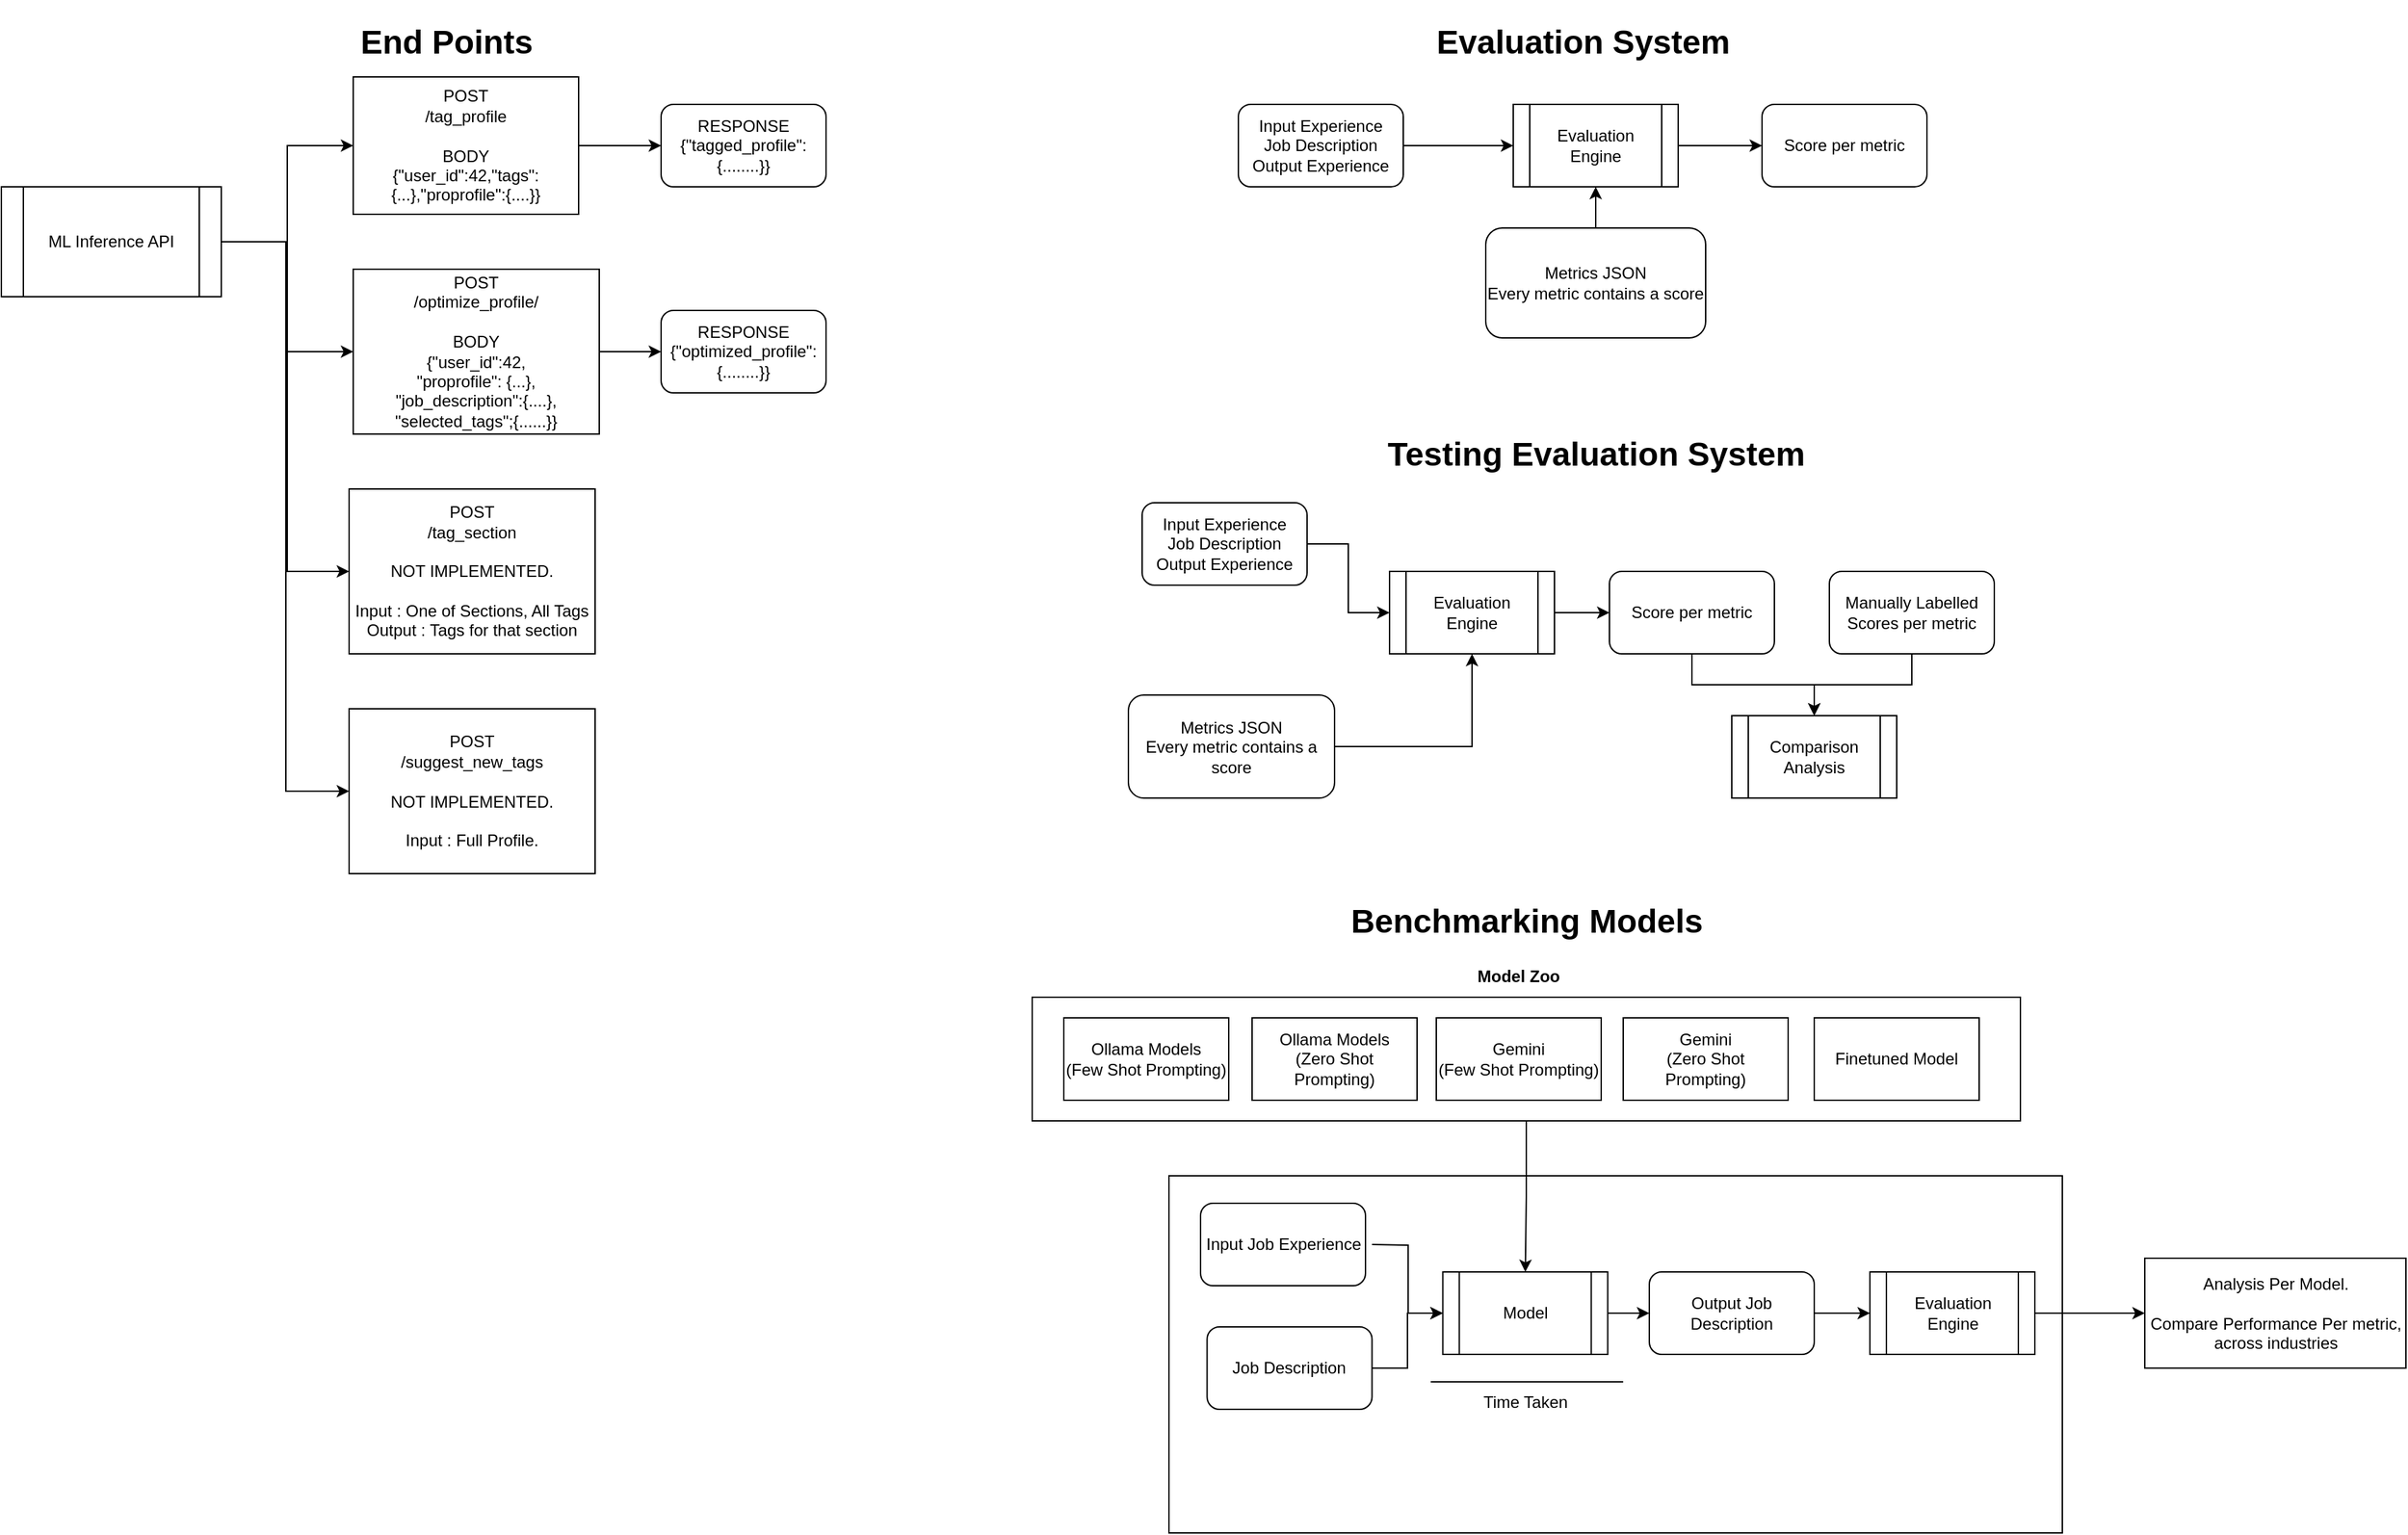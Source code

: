 <mxfile version="26.2.14">
  <diagram name="Page-1" id="Rc3s0BRqiITv8N8nPfR5">
    <mxGraphModel dx="970" dy="503" grid="1" gridSize="10" guides="1" tooltips="1" connect="1" arrows="1" fold="1" page="1" pageScale="1" pageWidth="827" pageHeight="1169" math="0" shadow="0">
      <root>
        <mxCell id="0" />
        <mxCell id="1" parent="0" />
        <mxCell id="SC9cyZY3klM1m1NmlQsm-56" value="" style="rounded=0;whiteSpace=wrap;html=1;" parent="1" vertex="1">
          <mxGeometry x="939.5" y="880" width="650" height="260" as="geometry" />
        </mxCell>
        <mxCell id="fd7VVPAdmDBcDg8gATgO-1" value="&lt;h1&gt;End Points&lt;/h1&gt;" style="text;html=1;align=center;verticalAlign=middle;whiteSpace=wrap;rounded=0;" parent="1" vertex="1">
          <mxGeometry x="306" y="40" width="216" height="30" as="geometry" />
        </mxCell>
        <mxCell id="fd7VVPAdmDBcDg8gATgO-7" style="edgeStyle=orthogonalEdgeStyle;rounded=0;orthogonalLoop=1;jettySize=auto;html=1;entryX=0;entryY=0.5;entryDx=0;entryDy=0;" parent="1" source="fd7VVPAdmDBcDg8gATgO-2" target="fd7VVPAdmDBcDg8gATgO-5" edge="1">
          <mxGeometry relative="1" as="geometry" />
        </mxCell>
        <mxCell id="fd7VVPAdmDBcDg8gATgO-8" style="edgeStyle=orthogonalEdgeStyle;rounded=0;orthogonalLoop=1;jettySize=auto;html=1;" parent="1" source="fd7VVPAdmDBcDg8gATgO-2" target="fd7VVPAdmDBcDg8gATgO-3" edge="1">
          <mxGeometry relative="1" as="geometry" />
        </mxCell>
        <mxCell id="SC9cyZY3klM1m1NmlQsm-2" style="edgeStyle=orthogonalEdgeStyle;rounded=0;orthogonalLoop=1;jettySize=auto;html=1;" parent="1" target="SC9cyZY3klM1m1NmlQsm-1" edge="1">
          <mxGeometry relative="1" as="geometry">
            <mxPoint x="248" y="200" as="sourcePoint" />
            <mxPoint x="341" y="440" as="targetPoint" />
            <Array as="points">
              <mxPoint x="298" y="200" />
              <mxPoint x="298" y="440" />
            </Array>
          </mxGeometry>
        </mxCell>
        <mxCell id="SC9cyZY3klM1m1NmlQsm-4" style="edgeStyle=orthogonalEdgeStyle;rounded=0;orthogonalLoop=1;jettySize=auto;html=1;entryX=0;entryY=0.5;entryDx=0;entryDy=0;" parent="1" source="fd7VVPAdmDBcDg8gATgO-2" target="SC9cyZY3klM1m1NmlQsm-3" edge="1">
          <mxGeometry relative="1" as="geometry">
            <Array as="points">
              <mxPoint x="297" y="200" />
              <mxPoint x="297" y="600" />
            </Array>
          </mxGeometry>
        </mxCell>
        <mxCell id="fd7VVPAdmDBcDg8gATgO-2" value="ML Inference API" style="shape=process;whiteSpace=wrap;html=1;backgroundOutline=1;" parent="1" vertex="1">
          <mxGeometry x="90" y="160" width="160" height="80" as="geometry" />
        </mxCell>
        <mxCell id="fd7VVPAdmDBcDg8gATgO-9" value="" style="edgeStyle=orthogonalEdgeStyle;rounded=0;orthogonalLoop=1;jettySize=auto;html=1;" parent="1" source="fd7VVPAdmDBcDg8gATgO-3" target="fd7VVPAdmDBcDg8gATgO-4" edge="1">
          <mxGeometry relative="1" as="geometry" />
        </mxCell>
        <mxCell id="fd7VVPAdmDBcDg8gATgO-3" value="POST&lt;div&gt;/tag_profile&lt;/div&gt;&lt;div&gt;&lt;br&gt;&lt;/div&gt;&lt;div&gt;BODY&lt;/div&gt;&lt;div&gt;{&quot;user_id&quot;:42,&quot;tags&quot;:{...},&quot;proprofile&quot;:{....}}&lt;/div&gt;" style="rounded=0;whiteSpace=wrap;html=1;" parent="1" vertex="1">
          <mxGeometry x="346" y="80" width="164" height="100" as="geometry" />
        </mxCell>
        <mxCell id="fd7VVPAdmDBcDg8gATgO-4" value="RESPONSE&lt;div&gt;{&quot;tagged_profile&quot;:{........}}&lt;/div&gt;" style="rounded=1;whiteSpace=wrap;html=1;" parent="1" vertex="1">
          <mxGeometry x="570" y="100" width="120" height="60" as="geometry" />
        </mxCell>
        <mxCell id="fd7VVPAdmDBcDg8gATgO-12" value="" style="edgeStyle=orthogonalEdgeStyle;rounded=0;orthogonalLoop=1;jettySize=auto;html=1;" parent="1" source="fd7VVPAdmDBcDg8gATgO-5" target="fd7VVPAdmDBcDg8gATgO-11" edge="1">
          <mxGeometry relative="1" as="geometry" />
        </mxCell>
        <mxCell id="fd7VVPAdmDBcDg8gATgO-5" value="POST&lt;div&gt;/optimize_profile/&lt;/div&gt;&lt;div&gt;&lt;br&gt;&lt;/div&gt;&lt;div&gt;BODY&lt;/div&gt;&lt;div&gt;{&quot;user_id&quot;:42,&lt;/div&gt;&lt;div&gt;&quot;proprofile&quot;: {...},&lt;/div&gt;&lt;div&gt;&quot;job_description&quot;:{....},&lt;/div&gt;&lt;div&gt;&quot;selected_tags&quot;;{......}}&lt;/div&gt;" style="rounded=0;whiteSpace=wrap;html=1;" parent="1" vertex="1">
          <mxGeometry x="346" y="220" width="179" height="120" as="geometry" />
        </mxCell>
        <mxCell id="fd7VVPAdmDBcDg8gATgO-11" value="RESPONSE&lt;div&gt;{&quot;optimized_profile&quot;:{........}}&lt;/div&gt;" style="rounded=1;whiteSpace=wrap;html=1;" parent="1" vertex="1">
          <mxGeometry x="570" y="250" width="120" height="60" as="geometry" />
        </mxCell>
        <mxCell id="SC9cyZY3klM1m1NmlQsm-1" value="POST&lt;div&gt;/tag_section&lt;/div&gt;&lt;div&gt;&lt;br&gt;&lt;/div&gt;&lt;div&gt;NOT IMPLEMENTED.&lt;/div&gt;&lt;div&gt;&lt;br&gt;&lt;/div&gt;&lt;div&gt;Input : One of Sections, All Tags&lt;/div&gt;&lt;div&gt;Output : Tags for that section&lt;/div&gt;" style="rounded=0;whiteSpace=wrap;html=1;" parent="1" vertex="1">
          <mxGeometry x="343" y="380" width="179" height="120" as="geometry" />
        </mxCell>
        <mxCell id="SC9cyZY3klM1m1NmlQsm-3" value="POST&lt;div&gt;/suggest_new_tags&lt;/div&gt;&lt;div&gt;&lt;br&gt;&lt;/div&gt;&lt;div&gt;NOT IMPLEMENTED.&lt;/div&gt;&lt;div&gt;&lt;br&gt;&lt;/div&gt;&lt;div&gt;Input : Full Profile.&lt;/div&gt;" style="rounded=0;whiteSpace=wrap;html=1;" parent="1" vertex="1">
          <mxGeometry x="343" y="540" width="179" height="120" as="geometry" />
        </mxCell>
        <mxCell id="SC9cyZY3klM1m1NmlQsm-5" value="&lt;h1&gt;Evaluation System&lt;/h1&gt;" style="text;html=1;align=center;verticalAlign=middle;whiteSpace=wrap;rounded=0;" parent="1" vertex="1">
          <mxGeometry x="1133" y="40" width="216" height="30" as="geometry" />
        </mxCell>
        <mxCell id="SC9cyZY3klM1m1NmlQsm-7" value="&lt;h1&gt;Testing Evaluation System&lt;/h1&gt;" style="text;html=1;align=center;verticalAlign=middle;whiteSpace=wrap;rounded=0;" parent="1" vertex="1">
          <mxGeometry x="1056.5" y="340" width="387" height="30" as="geometry" />
        </mxCell>
        <mxCell id="SC9cyZY3klM1m1NmlQsm-14" value="" style="edgeStyle=orthogonalEdgeStyle;rounded=0;orthogonalLoop=1;jettySize=auto;html=1;" parent="1" source="SC9cyZY3klM1m1NmlQsm-12" target="SC9cyZY3klM1m1NmlQsm-13" edge="1">
          <mxGeometry relative="1" as="geometry" />
        </mxCell>
        <mxCell id="SC9cyZY3klM1m1NmlQsm-12" value="Evaluation Engine" style="shape=process;whiteSpace=wrap;html=1;backgroundOutline=1;" parent="1" vertex="1">
          <mxGeometry x="1190" y="100" width="120" height="60" as="geometry" />
        </mxCell>
        <mxCell id="SC9cyZY3klM1m1NmlQsm-13" value="Score per metric" style="rounded=1;whiteSpace=wrap;html=1;" parent="1" vertex="1">
          <mxGeometry x="1371" y="100" width="120" height="60" as="geometry" />
        </mxCell>
        <mxCell id="SC9cyZY3klM1m1NmlQsm-18" style="edgeStyle=orthogonalEdgeStyle;rounded=0;orthogonalLoop=1;jettySize=auto;html=1;" parent="1" source="SC9cyZY3klM1m1NmlQsm-15" target="SC9cyZY3klM1m1NmlQsm-12" edge="1">
          <mxGeometry relative="1" as="geometry" />
        </mxCell>
        <mxCell id="SC9cyZY3klM1m1NmlQsm-15" value="Input Experience&lt;div&gt;Job Description&lt;/div&gt;&lt;div&gt;Output Experience&lt;/div&gt;" style="rounded=1;whiteSpace=wrap;html=1;" parent="1" vertex="1">
          <mxGeometry x="990" y="100" width="120" height="60" as="geometry" />
        </mxCell>
        <mxCell id="SC9cyZY3klM1m1NmlQsm-20" value="" style="edgeStyle=orthogonalEdgeStyle;rounded=0;orthogonalLoop=1;jettySize=auto;html=1;" parent="1" source="SC9cyZY3klM1m1NmlQsm-17" target="SC9cyZY3klM1m1NmlQsm-12" edge="1">
          <mxGeometry relative="1" as="geometry" />
        </mxCell>
        <mxCell id="SC9cyZY3klM1m1NmlQsm-17" value="Metrics JSON&lt;div&gt;Every metric contains a score&lt;/div&gt;" style="rounded=1;whiteSpace=wrap;html=1;" parent="1" vertex="1">
          <mxGeometry x="1170" y="190" width="160" height="80" as="geometry" />
        </mxCell>
        <mxCell id="SC9cyZY3klM1m1NmlQsm-24" value="" style="edgeStyle=orthogonalEdgeStyle;rounded=0;orthogonalLoop=1;jettySize=auto;html=1;" parent="1" source="SC9cyZY3klM1m1NmlQsm-21" target="SC9cyZY3klM1m1NmlQsm-23" edge="1">
          <mxGeometry relative="1" as="geometry" />
        </mxCell>
        <mxCell id="SC9cyZY3klM1m1NmlQsm-21" value="Input Experience&lt;div&gt;Job Description&lt;/div&gt;&lt;div&gt;Output Experience&lt;/div&gt;" style="rounded=1;whiteSpace=wrap;html=1;" parent="1" vertex="1">
          <mxGeometry x="920" y="390" width="120" height="60" as="geometry" />
        </mxCell>
        <mxCell id="SC9cyZY3klM1m1NmlQsm-35" style="edgeStyle=orthogonalEdgeStyle;rounded=0;orthogonalLoop=1;jettySize=auto;html=1;entryX=0.5;entryY=0;entryDx=0;entryDy=0;" parent="1" source="SC9cyZY3klM1m1NmlQsm-22" target="SC9cyZY3klM1m1NmlQsm-32" edge="1">
          <mxGeometry relative="1" as="geometry" />
        </mxCell>
        <mxCell id="SC9cyZY3klM1m1NmlQsm-22" value="&lt;div&gt;Manually Labelled Scores per metric&lt;/div&gt;" style="rounded=1;whiteSpace=wrap;html=1;" parent="1" vertex="1">
          <mxGeometry x="1420" y="440" width="120" height="60" as="geometry" />
        </mxCell>
        <mxCell id="SC9cyZY3klM1m1NmlQsm-29" value="" style="edgeStyle=orthogonalEdgeStyle;rounded=0;orthogonalLoop=1;jettySize=auto;html=1;" parent="1" source="SC9cyZY3klM1m1NmlQsm-23" target="SC9cyZY3klM1m1NmlQsm-28" edge="1">
          <mxGeometry relative="1" as="geometry" />
        </mxCell>
        <mxCell id="SC9cyZY3klM1m1NmlQsm-23" value="Evaluation Engine" style="shape=process;whiteSpace=wrap;html=1;backgroundOutline=1;" parent="1" vertex="1">
          <mxGeometry x="1100" y="440" width="120" height="60" as="geometry" />
        </mxCell>
        <mxCell id="SC9cyZY3klM1m1NmlQsm-27" value="" style="edgeStyle=orthogonalEdgeStyle;rounded=0;orthogonalLoop=1;jettySize=auto;html=1;" parent="1" source="SC9cyZY3klM1m1NmlQsm-26" target="SC9cyZY3klM1m1NmlQsm-23" edge="1">
          <mxGeometry relative="1" as="geometry" />
        </mxCell>
        <mxCell id="SC9cyZY3klM1m1NmlQsm-26" value="Metrics JSON&lt;div&gt;Every metric contains a score&lt;/div&gt;" style="rounded=1;whiteSpace=wrap;html=1;" parent="1" vertex="1">
          <mxGeometry x="910" y="530" width="150" height="75" as="geometry" />
        </mxCell>
        <mxCell id="SC9cyZY3klM1m1NmlQsm-28" value="Score per metric" style="rounded=1;whiteSpace=wrap;html=1;" parent="1" vertex="1">
          <mxGeometry x="1260" y="440" width="120" height="60" as="geometry" />
        </mxCell>
        <mxCell id="SC9cyZY3klM1m1NmlQsm-32" value="Comparison Analysis" style="shape=process;whiteSpace=wrap;html=1;backgroundOutline=1;" parent="1" vertex="1">
          <mxGeometry x="1349" y="545" width="120" height="60" as="geometry" />
        </mxCell>
        <mxCell id="SC9cyZY3klM1m1NmlQsm-33" style="edgeStyle=orthogonalEdgeStyle;rounded=0;orthogonalLoop=1;jettySize=auto;html=1;exitX=0.5;exitY=1;exitDx=0;exitDy=0;" parent="1" source="SC9cyZY3klM1m1NmlQsm-28" target="SC9cyZY3klM1m1NmlQsm-32" edge="1">
          <mxGeometry relative="1" as="geometry">
            <mxPoint x="1409" y="570" as="targetPoint" />
          </mxGeometry>
        </mxCell>
        <mxCell id="SC9cyZY3klM1m1NmlQsm-36" value="&lt;h1&gt;Benchmarking Models&lt;/h1&gt;" style="text;html=1;align=center;verticalAlign=middle;whiteSpace=wrap;rounded=0;" parent="1" vertex="1">
          <mxGeometry x="1045.5" y="680" width="308" height="30" as="geometry" />
        </mxCell>
        <mxCell id="SC9cyZY3klM1m1NmlQsm-51" style="edgeStyle=orthogonalEdgeStyle;rounded=0;orthogonalLoop=1;jettySize=auto;html=1;" parent="1" source="SC9cyZY3klM1m1NmlQsm-37" target="SC9cyZY3klM1m1NmlQsm-49" edge="1">
          <mxGeometry relative="1" as="geometry" />
        </mxCell>
        <mxCell id="SC9cyZY3klM1m1NmlQsm-37" value="" style="rounded=0;whiteSpace=wrap;html=1;" parent="1" vertex="1">
          <mxGeometry x="840" y="750" width="719" height="90" as="geometry" />
        </mxCell>
        <mxCell id="SC9cyZY3klM1m1NmlQsm-38" value="Ollama Models&lt;br&gt;(Few Shot Prompting)" style="rounded=0;whiteSpace=wrap;html=1;" parent="1" vertex="1">
          <mxGeometry x="863" y="765" width="120" height="60" as="geometry" />
        </mxCell>
        <mxCell id="SC9cyZY3klM1m1NmlQsm-39" value="Ollama Models&lt;div&gt;(Zero Shot Prompting)&lt;/div&gt;" style="rounded=0;whiteSpace=wrap;html=1;" parent="1" vertex="1">
          <mxGeometry x="1000" y="765" width="120" height="60" as="geometry" />
        </mxCell>
        <mxCell id="SC9cyZY3klM1m1NmlQsm-40" value="Gemini&lt;div&gt;(Few Shot Prompting)&lt;/div&gt;" style="rounded=0;whiteSpace=wrap;html=1;" parent="1" vertex="1">
          <mxGeometry x="1134" y="765" width="120" height="60" as="geometry" />
        </mxCell>
        <mxCell id="SC9cyZY3klM1m1NmlQsm-41" value="Gemini&lt;div&gt;(Zero Shot Prompting)&lt;/div&gt;" style="rounded=0;whiteSpace=wrap;html=1;" parent="1" vertex="1">
          <mxGeometry x="1270" y="765" width="120" height="60" as="geometry" />
        </mxCell>
        <mxCell id="SC9cyZY3klM1m1NmlQsm-42" value="Finetuned Model" style="rounded=0;whiteSpace=wrap;html=1;" parent="1" vertex="1">
          <mxGeometry x="1409" y="765" width="120" height="60" as="geometry" />
        </mxCell>
        <mxCell id="SC9cyZY3klM1m1NmlQsm-43" value="&lt;b&gt;Model Zoo&lt;/b&gt;" style="text;html=1;align=center;verticalAlign=middle;whiteSpace=wrap;rounded=0;" parent="1" vertex="1">
          <mxGeometry x="1149" y="720" width="90" height="30" as="geometry" />
        </mxCell>
        <mxCell id="SC9cyZY3klM1m1NmlQsm-48" style="edgeStyle=orthogonalEdgeStyle;rounded=0;orthogonalLoop=1;jettySize=auto;html=1;entryX=0;entryY=0.5;entryDx=0;entryDy=0;" parent="1" target="SC9cyZY3klM1m1NmlQsm-49" edge="1">
          <mxGeometry relative="1" as="geometry">
            <mxPoint x="1087.25" y="930.0" as="sourcePoint" />
            <mxPoint x="1123.75" y="970" as="targetPoint" />
          </mxGeometry>
        </mxCell>
        <mxCell id="SC9cyZY3klM1m1NmlQsm-45" value="Input Job Experience" style="rounded=1;whiteSpace=wrap;html=1;" parent="1" vertex="1">
          <mxGeometry x="962.5" y="900" width="120" height="60" as="geometry" />
        </mxCell>
        <mxCell id="SC9cyZY3klM1m1NmlQsm-50" style="edgeStyle=orthogonalEdgeStyle;rounded=0;orthogonalLoop=1;jettySize=auto;html=1;entryX=0;entryY=0.5;entryDx=0;entryDy=0;" parent="1" source="SC9cyZY3klM1m1NmlQsm-46" target="SC9cyZY3klM1m1NmlQsm-49" edge="1">
          <mxGeometry relative="1" as="geometry" />
        </mxCell>
        <mxCell id="SC9cyZY3klM1m1NmlQsm-46" value="Job Description" style="rounded=1;whiteSpace=wrap;html=1;" parent="1" vertex="1">
          <mxGeometry x="967.25" y="990" width="120" height="60" as="geometry" />
        </mxCell>
        <mxCell id="SC9cyZY3klM1m1NmlQsm-54" value="" style="edgeStyle=orthogonalEdgeStyle;rounded=0;orthogonalLoop=1;jettySize=auto;html=1;" parent="1" source="SC9cyZY3klM1m1NmlQsm-47" target="SC9cyZY3klM1m1NmlQsm-53" edge="1">
          <mxGeometry relative="1" as="geometry" />
        </mxCell>
        <mxCell id="SC9cyZY3klM1m1NmlQsm-47" value="Output Job Description" style="rounded=1;whiteSpace=wrap;html=1;" parent="1" vertex="1">
          <mxGeometry x="1289" y="950" width="120" height="60" as="geometry" />
        </mxCell>
        <mxCell id="SC9cyZY3klM1m1NmlQsm-52" value="" style="edgeStyle=orthogonalEdgeStyle;rounded=0;orthogonalLoop=1;jettySize=auto;html=1;" parent="1" source="SC9cyZY3klM1m1NmlQsm-49" target="SC9cyZY3klM1m1NmlQsm-47" edge="1">
          <mxGeometry relative="1" as="geometry" />
        </mxCell>
        <mxCell id="SC9cyZY3klM1m1NmlQsm-49" value="Model" style="shape=process;whiteSpace=wrap;html=1;backgroundOutline=1;" parent="1" vertex="1">
          <mxGeometry x="1138.75" y="950" width="120" height="60" as="geometry" />
        </mxCell>
        <mxCell id="SC9cyZY3klM1m1NmlQsm-58" value="" style="edgeStyle=orthogonalEdgeStyle;rounded=0;orthogonalLoop=1;jettySize=auto;html=1;" parent="1" source="SC9cyZY3klM1m1NmlQsm-53" target="SC9cyZY3klM1m1NmlQsm-57" edge="1">
          <mxGeometry relative="1" as="geometry" />
        </mxCell>
        <mxCell id="SC9cyZY3klM1m1NmlQsm-53" value="Evaluation Engine" style="shape=process;whiteSpace=wrap;html=1;backgroundOutline=1;" parent="1" vertex="1">
          <mxGeometry x="1449.5" y="950" width="120" height="60" as="geometry" />
        </mxCell>
        <mxCell id="SC9cyZY3klM1m1NmlQsm-57" value="Analysis Per Model.&lt;div&gt;&lt;br&gt;&lt;/div&gt;&lt;div&gt;Compare Performance Per metric, across industries&lt;/div&gt;" style="whiteSpace=wrap;html=1;" parent="1" vertex="1">
          <mxGeometry x="1649.5" y="940" width="190" height="80" as="geometry" />
        </mxCell>
        <mxCell id="EE2F5sl9-kYnsEWwgJm--1" value="" style="endArrow=none;html=1;rounded=0;exitX=0.293;exitY=0.577;exitDx=0;exitDy=0;exitPerimeter=0;" edge="1" parent="1" source="SC9cyZY3klM1m1NmlQsm-56">
          <mxGeometry width="50" height="50" relative="1" as="geometry">
            <mxPoint x="1220" y="1080" as="sourcePoint" />
            <mxPoint x="1270" y="1030" as="targetPoint" />
          </mxGeometry>
        </mxCell>
        <mxCell id="EE2F5sl9-kYnsEWwgJm--5" value="Time Taken" style="text;html=1;align=center;verticalAlign=middle;whiteSpace=wrap;rounded=0;" vertex="1" parent="1">
          <mxGeometry x="1153.75" y="1030" width="90" height="30" as="geometry" />
        </mxCell>
      </root>
    </mxGraphModel>
  </diagram>
</mxfile>
